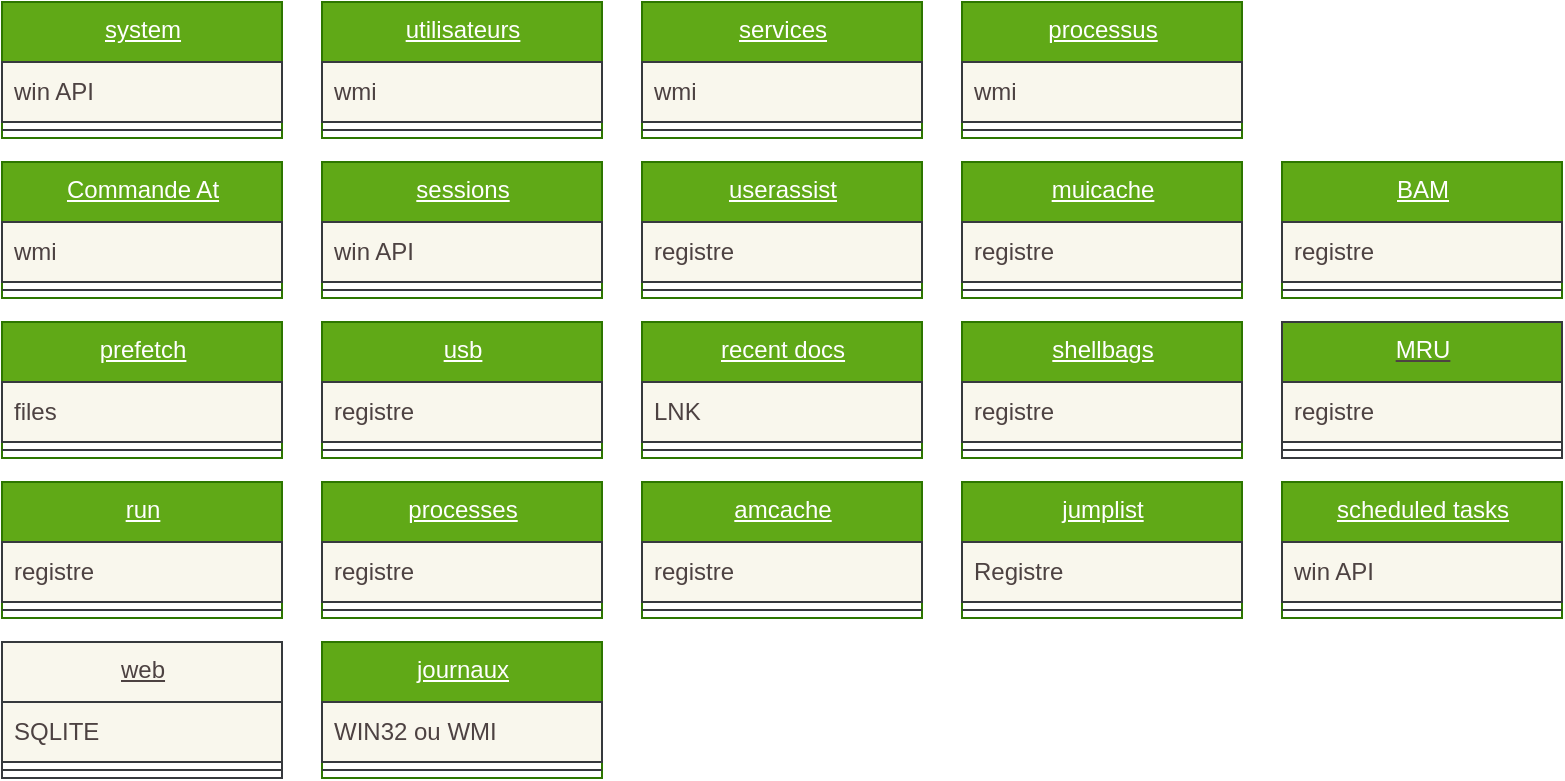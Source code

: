 <mxfile version="26.2.15">
  <diagram id="-09VJjOfxqkY6DcHBZag" name="Page-1">
    <mxGraphModel dx="940" dy="825" grid="1" gridSize="10" guides="1" tooltips="1" connect="1" arrows="1" fold="1" page="1" pageScale="1" pageWidth="827" pageHeight="1169" math="0" shadow="0">
      <root>
        <mxCell id="0" />
        <mxCell id="1" parent="0" />
        <mxCell id="2" value="system" style="swimlane;fontStyle=4;align=center;verticalAlign=top;childLayout=stackLayout;horizontal=1;startSize=30;horizontalStack=0;resizeParent=1;resizeParentMax=0;resizeLast=0;collapsible=0;marginBottom=0;html=1;fillColor=#60a917;strokeColor=#2D7600;fontColor=#ffffff;" parent="1" vertex="1">
          <mxGeometry x="20" y="30" width="140" height="68" as="geometry" />
        </mxCell>
        <mxCell id="3" value="win API" style="html=1;align=left;verticalAlign=middle;spacingLeft=4;spacingRight=4;rotatable=0;points=[[0,0.5],[1,0.5]];resizeWidth=1;fillColor=#f9f7ed;strokeColor=#36393d;fontColor=#4d4242;" parent="2" vertex="1">
          <mxGeometry y="30" width="140" height="30" as="geometry" />
        </mxCell>
        <mxCell id="4" value="" style="line;strokeWidth=1;align=left;verticalAlign=middle;spacingTop=-1;spacingLeft=3;spacingRight=3;rotatable=0;labelPosition=right;points=[];portConstraint=eastwest;fillColor=#f9f7ed;strokeColor=#36393d;fontColor=#4d4242;" parent="2" vertex="1">
          <mxGeometry y="60" width="140" height="8" as="geometry" />
        </mxCell>
        <mxCell id="11" value="utilisateurs" style="swimlane;fontStyle=4;align=center;verticalAlign=top;childLayout=stackLayout;horizontal=1;startSize=30;horizontalStack=0;resizeParent=1;resizeParentMax=0;resizeLast=0;collapsible=0;marginBottom=0;html=1;fillColor=#60a917;strokeColor=#2D7600;fontColor=#ffffff;" parent="1" vertex="1">
          <mxGeometry x="180" y="30" width="140" height="68" as="geometry" />
        </mxCell>
        <mxCell id="12" value="wmi" style="html=1;align=left;verticalAlign=middle;spacingLeft=4;spacingRight=4;rotatable=0;points=[[0,0.5],[1,0.5]];resizeWidth=1;fillColor=#f9f7ed;strokeColor=#36393d;fontColor=#4d4242;" parent="11" vertex="1">
          <mxGeometry y="30" width="140" height="30" as="geometry" />
        </mxCell>
        <mxCell id="13" value="" style="line;strokeWidth=1;align=left;verticalAlign=middle;spacingTop=-1;spacingLeft=3;spacingRight=3;rotatable=0;labelPosition=right;points=[];portConstraint=eastwest;fillColor=#f9f7ed;strokeColor=#36393d;fontColor=#4d4242;" parent="11" vertex="1">
          <mxGeometry y="60" width="140" height="8" as="geometry" />
        </mxCell>
        <mxCell id="17" value="usb" style="swimlane;fontStyle=4;align=center;verticalAlign=top;childLayout=stackLayout;horizontal=1;startSize=30;horizontalStack=0;resizeParent=1;resizeParentMax=0;resizeLast=0;collapsible=0;marginBottom=0;html=1;fillColor=#60a917;strokeColor=#2D7600;fontColor=#ffffff;" parent="1" vertex="1">
          <mxGeometry x="180" y="190" width="140" height="68" as="geometry" />
        </mxCell>
        <mxCell id="18" value="registre" style="html=1;align=left;verticalAlign=middle;spacingLeft=4;spacingRight=4;rotatable=0;points=[[0,0.5],[1,0.5]];resizeWidth=1;fillColor=#f9f7ed;strokeColor=#36393d;fontColor=#4d4242;" parent="17" vertex="1">
          <mxGeometry y="30" width="140" height="30" as="geometry" />
        </mxCell>
        <mxCell id="19" value="" style="line;strokeWidth=1;align=left;verticalAlign=middle;spacingTop=-1;spacingLeft=3;spacingRight=3;rotatable=0;labelPosition=right;points=[];portConstraint=eastwest;fillColor=#f9f7ed;strokeColor=#36393d;fontColor=#4d4242;" parent="17" vertex="1">
          <mxGeometry y="60" width="140" height="8" as="geometry" />
        </mxCell>
        <mxCell id="20" value="run" style="swimlane;fontStyle=4;align=center;verticalAlign=top;childLayout=stackLayout;horizontal=1;startSize=30;horizontalStack=0;resizeParent=1;resizeParentMax=0;resizeLast=0;collapsible=0;marginBottom=0;html=1;fillColor=#60a917;strokeColor=#2D7600;fontColor=#ffffff;" parent="1" vertex="1">
          <mxGeometry x="20" y="270" width="140" height="68" as="geometry" />
        </mxCell>
        <mxCell id="21" value="registre" style="html=1;align=left;verticalAlign=middle;spacingLeft=4;spacingRight=4;rotatable=0;points=[[0,0.5],[1,0.5]];resizeWidth=1;fillColor=#f9f7ed;strokeColor=#36393d;fontColor=#4d4242;" parent="20" vertex="1">
          <mxGeometry y="30" width="140" height="30" as="geometry" />
        </mxCell>
        <mxCell id="22" value="" style="line;strokeWidth=1;align=left;verticalAlign=middle;spacingTop=-1;spacingLeft=3;spacingRight=3;rotatable=0;labelPosition=right;points=[];portConstraint=eastwest;fillColor=#f9f7ed;strokeColor=#36393d;fontColor=#4d4242;" parent="20" vertex="1">
          <mxGeometry y="60" width="140" height="8" as="geometry" />
        </mxCell>
        <mxCell id="26" value="processes" style="swimlane;fontStyle=4;align=center;verticalAlign=top;childLayout=stackLayout;horizontal=1;startSize=30;horizontalStack=0;resizeParent=1;resizeParentMax=0;resizeLast=0;collapsible=0;marginBottom=0;html=1;fillColor=#60a917;strokeColor=#2D7600;fontColor=#ffffff;" parent="1" vertex="1">
          <mxGeometry x="180" y="270" width="140" height="68" as="geometry" />
        </mxCell>
        <mxCell id="27" value="registre" style="html=1;align=left;verticalAlign=middle;spacingLeft=4;spacingRight=4;rotatable=0;points=[[0,0.5],[1,0.5]];resizeWidth=1;fillColor=#f9f7ed;strokeColor=#36393d;fontColor=#4d4242;" parent="26" vertex="1">
          <mxGeometry y="30" width="140" height="30" as="geometry" />
        </mxCell>
        <mxCell id="28" value="" style="line;strokeWidth=1;align=left;verticalAlign=middle;spacingTop=-1;spacingLeft=3;spacingRight=3;rotatable=0;labelPosition=right;points=[];portConstraint=eastwest;fillColor=#f9f7ed;strokeColor=#36393d;fontColor=#4d4242;" parent="26" vertex="1">
          <mxGeometry y="60" width="140" height="8" as="geometry" />
        </mxCell>
        <mxCell id="29" value="userassist" style="swimlane;fontStyle=4;align=center;verticalAlign=top;childLayout=stackLayout;horizontal=1;startSize=30;horizontalStack=0;resizeParent=1;resizeParentMax=0;resizeLast=0;collapsible=0;marginBottom=0;html=1;fillColor=#60a917;strokeColor=#2D7600;fontColor=#ffffff;" parent="1" vertex="1">
          <mxGeometry x="340" y="110" width="140" height="68" as="geometry" />
        </mxCell>
        <mxCell id="30" value="registre" style="html=1;align=left;verticalAlign=middle;spacingLeft=4;spacingRight=4;rotatable=0;points=[[0,0.5],[1,0.5]];resizeWidth=1;fillColor=#f9f7ed;strokeColor=#36393d;fontColor=#4d4242;" parent="29" vertex="1">
          <mxGeometry y="30" width="140" height="30" as="geometry" />
        </mxCell>
        <mxCell id="31" value="" style="line;strokeWidth=1;align=left;verticalAlign=middle;spacingTop=-1;spacingLeft=3;spacingRight=3;rotatable=0;labelPosition=right;points=[];portConstraint=eastwest;fillColor=#f9f7ed;strokeColor=#36393d;fontColor=#4d4242;" parent="29" vertex="1">
          <mxGeometry y="60" width="140" height="8" as="geometry" />
        </mxCell>
        <mxCell id="32" value="muicache" style="swimlane;fontStyle=4;align=center;verticalAlign=top;childLayout=stackLayout;horizontal=1;startSize=30;horizontalStack=0;resizeParent=1;resizeParentMax=0;resizeLast=0;collapsible=0;marginBottom=0;html=1;fillColor=#60a917;strokeColor=#2D7600;fontColor=#ffffff;" parent="1" vertex="1">
          <mxGeometry x="500" y="110" width="140" height="68" as="geometry" />
        </mxCell>
        <mxCell id="33" value="registre" style="html=1;align=left;verticalAlign=middle;spacingLeft=4;spacingRight=4;rotatable=0;points=[[0,0.5],[1,0.5]];resizeWidth=1;fillColor=#f9f7ed;strokeColor=#36393d;fontColor=#4d4242;" parent="32" vertex="1">
          <mxGeometry y="30" width="140" height="30" as="geometry" />
        </mxCell>
        <mxCell id="34" value="" style="line;strokeWidth=1;align=left;verticalAlign=middle;spacingTop=-1;spacingLeft=3;spacingRight=3;rotatable=0;labelPosition=right;points=[];portConstraint=eastwest;fillColor=#f9f7ed;strokeColor=#36393d;fontColor=#4d4242;" parent="32" vertex="1">
          <mxGeometry y="60" width="140" height="8" as="geometry" />
        </mxCell>
        <mxCell id="35" value="amcache" style="swimlane;fontStyle=4;align=center;verticalAlign=top;childLayout=stackLayout;horizontal=1;startSize=30;horizontalStack=0;resizeParent=1;resizeParentMax=0;resizeLast=0;collapsible=0;marginBottom=0;html=1;fillColor=#60a917;strokeColor=#2D7600;fontColor=#ffffff;" parent="1" vertex="1">
          <mxGeometry x="340" y="270" width="140" height="68" as="geometry" />
        </mxCell>
        <mxCell id="36" value="registre" style="html=1;align=left;verticalAlign=middle;spacingLeft=4;spacingRight=4;rotatable=0;points=[[0,0.5],[1,0.5]];resizeWidth=1;fillColor=#f9f7ed;strokeColor=#36393d;fontColor=#4d4242;" parent="35" vertex="1">
          <mxGeometry y="30" width="140" height="30" as="geometry" />
        </mxCell>
        <mxCell id="37" value="" style="line;strokeWidth=1;align=left;verticalAlign=middle;spacingTop=-1;spacingLeft=3;spacingRight=3;rotatable=0;labelPosition=right;points=[];portConstraint=eastwest;fillColor=#f9f7ed;strokeColor=#36393d;fontColor=#4d4242;" parent="35" vertex="1">
          <mxGeometry y="60" width="140" height="8" as="geometry" />
        </mxCell>
        <mxCell id="41" value="BAM" style="swimlane;fontStyle=4;align=center;verticalAlign=top;childLayout=stackLayout;horizontal=1;startSize=30;horizontalStack=0;resizeParent=1;resizeParentMax=0;resizeLast=0;collapsible=0;marginBottom=0;html=1;fillColor=#60a917;strokeColor=#2D7600;fontColor=#ffffff;" parent="1" vertex="1">
          <mxGeometry x="660" y="110" width="140" height="68" as="geometry" />
        </mxCell>
        <mxCell id="42" value="registre" style="html=1;align=left;verticalAlign=middle;spacingLeft=4;spacingRight=4;rotatable=0;points=[[0,0.5],[1,0.5]];resizeWidth=1;fillColor=#f9f7ed;strokeColor=#36393d;fontColor=#4d4242;" parent="41" vertex="1">
          <mxGeometry y="30" width="140" height="30" as="geometry" />
        </mxCell>
        <mxCell id="43" value="" style="line;strokeWidth=1;align=left;verticalAlign=middle;spacingTop=-1;spacingLeft=3;spacingRight=3;rotatable=0;labelPosition=right;points=[];portConstraint=eastwest;fillColor=#f9f7ed;strokeColor=#36393d;fontColor=#4d4242;" parent="41" vertex="1">
          <mxGeometry y="60" width="140" height="8" as="geometry" />
        </mxCell>
        <mxCell id="51" value="shellbags" style="swimlane;fontStyle=4;align=center;verticalAlign=top;childLayout=stackLayout;horizontal=1;startSize=30;horizontalStack=0;resizeParent=1;resizeParentMax=0;resizeLast=0;collapsible=0;marginBottom=0;html=1;fillColor=#60A917;strokeColor=#2D7600;fontColor=#ffffff;" parent="1" vertex="1">
          <mxGeometry x="500" y="190" width="140" height="68" as="geometry" />
        </mxCell>
        <mxCell id="52" value="registre" style="html=1;align=left;verticalAlign=middle;spacingLeft=4;spacingRight=4;rotatable=0;points=[[0,0.5],[1,0.5]];resizeWidth=1;fillColor=#f9f7ed;strokeColor=#36393d;fontColor=#4d4242;" parent="51" vertex="1">
          <mxGeometry y="30" width="140" height="30" as="geometry" />
        </mxCell>
        <mxCell id="53" value="" style="line;strokeWidth=1;align=left;verticalAlign=middle;spacingTop=-1;spacingLeft=3;spacingRight=3;rotatable=0;labelPosition=right;points=[];portConstraint=eastwest;fillColor=#f9f7ed;strokeColor=#36393d;fontColor=#4d4242;" parent="51" vertex="1">
          <mxGeometry y="60" width="140" height="8" as="geometry" />
        </mxCell>
        <mxCell id="54" value="recent docs" style="swimlane;fontStyle=4;align=center;verticalAlign=top;childLayout=stackLayout;horizontal=1;startSize=30;horizontalStack=0;resizeParent=1;resizeParentMax=0;resizeLast=0;collapsible=0;marginBottom=0;html=1;fillColor=#60a917;strokeColor=#2D7600;fontColor=#ffffff;" parent="1" vertex="1">
          <mxGeometry x="340" y="190" width="140" height="68" as="geometry" />
        </mxCell>
        <mxCell id="55" value="LNK" style="html=1;align=left;verticalAlign=middle;spacingLeft=4;spacingRight=4;rotatable=0;points=[[0,0.5],[1,0.5]];resizeWidth=1;fillColor=#f9f7ed;strokeColor=#36393d;fontColor=#4d4242;" parent="54" vertex="1">
          <mxGeometry y="30" width="140" height="30" as="geometry" />
        </mxCell>
        <mxCell id="56" value="" style="line;strokeWidth=1;align=left;verticalAlign=middle;spacingTop=-1;spacingLeft=3;spacingRight=3;rotatable=0;labelPosition=right;points=[];portConstraint=eastwest;fillColor=#f9f7ed;strokeColor=#36393d;fontColor=#4d4242;" parent="54" vertex="1">
          <mxGeometry y="60" width="140" height="8" as="geometry" />
        </mxCell>
        <mxCell id="61" value="&lt;font color=&quot;#ffffff&quot;&gt;MRU&lt;/font&gt;" style="swimlane;fontStyle=4;align=center;verticalAlign=top;childLayout=stackLayout;horizontal=1;startSize=30;horizontalStack=0;resizeParent=1;resizeParentMax=0;resizeLast=0;collapsible=0;marginBottom=0;html=1;fillColor=#60A917;strokeColor=#36393d;fontColor=#4d4242;" parent="1" vertex="1">
          <mxGeometry x="660" y="190" width="140" height="68" as="geometry" />
        </mxCell>
        <mxCell id="62" value="registre" style="html=1;align=left;verticalAlign=middle;spacingLeft=4;spacingRight=4;rotatable=0;points=[[0,0.5],[1,0.5]];resizeWidth=1;fillColor=#f9f7ed;strokeColor=#36393d;fontColor=#4d4242;" parent="61" vertex="1">
          <mxGeometry y="30" width="140" height="30" as="geometry" />
        </mxCell>
        <mxCell id="63" value="" style="line;strokeWidth=1;align=left;verticalAlign=middle;spacingTop=-1;spacingLeft=3;spacingRight=3;rotatable=0;labelPosition=right;points=[];portConstraint=eastwest;fillColor=#f9f7ed;strokeColor=#36393d;fontColor=#4d4242;" parent="61" vertex="1">
          <mxGeometry y="60" width="140" height="8" as="geometry" />
        </mxCell>
        <mxCell id="67" value="scheduled tasks" style="swimlane;fontStyle=4;align=center;verticalAlign=top;childLayout=stackLayout;horizontal=1;startSize=30;horizontalStack=0;resizeParent=1;resizeParentMax=0;resizeLast=0;collapsible=0;marginBottom=0;html=1;fillColor=#60a917;strokeColor=#2D7600;fontColor=#ffffff;" parent="1" vertex="1">
          <mxGeometry x="660" y="270" width="140" height="68" as="geometry" />
        </mxCell>
        <mxCell id="68" value="win API" style="html=1;align=left;verticalAlign=middle;spacingLeft=4;spacingRight=4;rotatable=0;points=[[0,0.5],[1,0.5]];resizeWidth=1;fillColor=#f9f7ed;strokeColor=#36393d;fontColor=#4d4242;" parent="67" vertex="1">
          <mxGeometry y="30" width="140" height="30" as="geometry" />
        </mxCell>
        <mxCell id="69" value="" style="line;strokeWidth=1;align=left;verticalAlign=middle;spacingTop=-1;spacingLeft=3;spacingRight=3;rotatable=0;labelPosition=right;points=[];portConstraint=eastwest;fillColor=#f9f7ed;strokeColor=#36393d;fontColor=#4d4242;" parent="67" vertex="1">
          <mxGeometry y="60" width="140" height="8" as="geometry" />
        </mxCell>
        <mxCell id="70" value="web" style="swimlane;fontStyle=4;align=center;verticalAlign=top;childLayout=stackLayout;horizontal=1;startSize=30;horizontalStack=0;resizeParent=1;resizeParentMax=0;resizeLast=0;collapsible=0;marginBottom=0;html=1;fillColor=#f9f7ed;strokeColor=#36393d;fontColor=#4d4242;" parent="1" vertex="1">
          <mxGeometry x="20" y="350" width="140" height="68" as="geometry" />
        </mxCell>
        <mxCell id="71" value="SQLITE" style="html=1;align=left;verticalAlign=middle;spacingLeft=4;spacingRight=4;rotatable=0;points=[[0,0.5],[1,0.5]];resizeWidth=1;fillColor=#f9f7ed;strokeColor=#36393d;fontColor=#4d4242;" parent="70" vertex="1">
          <mxGeometry y="30" width="140" height="30" as="geometry" />
        </mxCell>
        <mxCell id="72" value="" style="line;strokeWidth=1;align=left;verticalAlign=middle;spacingTop=-1;spacingLeft=3;spacingRight=3;rotatable=0;labelPosition=right;points=[];portConstraint=eastwest;fillColor=#f9f7ed;strokeColor=#36393d;fontColor=#4d4242;" parent="70" vertex="1">
          <mxGeometry y="60" width="140" height="8" as="geometry" />
        </mxCell>
        <mxCell id="73" value="services" style="swimlane;fontStyle=4;align=center;verticalAlign=top;childLayout=stackLayout;horizontal=1;startSize=30;horizontalStack=0;resizeParent=1;resizeParentMax=0;resizeLast=0;collapsible=0;marginBottom=0;html=1;fillColor=#60a917;strokeColor=#2D7600;fontColor=#ffffff;" parent="1" vertex="1">
          <mxGeometry x="340" y="30" width="140" height="68" as="geometry" />
        </mxCell>
        <mxCell id="74" value="wmi" style="html=1;align=left;verticalAlign=middle;spacingLeft=4;spacingRight=4;rotatable=0;points=[[0,0.5],[1,0.5]];resizeWidth=1;fillColor=#f9f7ed;strokeColor=#36393d;fontColor=#4d4242;" parent="73" vertex="1">
          <mxGeometry y="30" width="140" height="30" as="geometry" />
        </mxCell>
        <mxCell id="75" value="" style="line;strokeWidth=1;align=left;verticalAlign=middle;spacingTop=-1;spacingLeft=3;spacingRight=3;rotatable=0;labelPosition=right;points=[];portConstraint=eastwest;fillColor=#f9f7ed;strokeColor=#36393d;fontColor=#4d4242;" parent="73" vertex="1">
          <mxGeometry y="60" width="140" height="8" as="geometry" />
        </mxCell>
        <mxCell id="83" value="prefetch" style="swimlane;fontStyle=4;align=center;verticalAlign=top;childLayout=stackLayout;horizontal=1;startSize=30;horizontalStack=0;resizeParent=1;resizeParentMax=0;resizeLast=0;collapsible=0;marginBottom=0;html=1;fillColor=#60a917;strokeColor=#2D7600;fontColor=#ffffff;" parent="1" vertex="1">
          <mxGeometry x="20" y="190" width="140" height="68" as="geometry" />
        </mxCell>
        <mxCell id="84" value="files" style="html=1;align=left;verticalAlign=middle;spacingLeft=4;spacingRight=4;rotatable=0;points=[[0,0.5],[1,0.5]];resizeWidth=1;fillColor=#f9f7ed;strokeColor=#36393d;fontColor=#4d4242;" parent="83" vertex="1">
          <mxGeometry y="30" width="140" height="30" as="geometry" />
        </mxCell>
        <mxCell id="85" value="" style="line;strokeWidth=1;align=left;verticalAlign=middle;spacingTop=-1;spacingLeft=3;spacingRight=3;rotatable=0;labelPosition=right;points=[];portConstraint=eastwest;fillColor=#f9f7ed;strokeColor=#36393d;fontColor=#4d4242;" parent="83" vertex="1">
          <mxGeometry y="60" width="140" height="8" as="geometry" />
        </mxCell>
        <mxCell id="87" value="processus" style="swimlane;fontStyle=4;align=center;verticalAlign=top;childLayout=stackLayout;horizontal=1;startSize=30;horizontalStack=0;resizeParent=1;resizeParentMax=0;resizeLast=0;collapsible=0;marginBottom=0;html=1;fillColor=#60a917;strokeColor=#2D7600;fontColor=#ffffff;" parent="1" vertex="1">
          <mxGeometry x="500" y="30" width="140" height="68" as="geometry" />
        </mxCell>
        <mxCell id="88" value="wmi" style="html=1;align=left;verticalAlign=middle;spacingLeft=4;spacingRight=4;rotatable=0;points=[[0,0.5],[1,0.5]];resizeWidth=1;fillColor=#f9f7ed;strokeColor=#36393d;fontColor=#4d4242;" parent="87" vertex="1">
          <mxGeometry y="30" width="140" height="30" as="geometry" />
        </mxCell>
        <mxCell id="89" value="" style="line;strokeWidth=1;align=left;verticalAlign=middle;spacingTop=-1;spacingLeft=3;spacingRight=3;rotatable=0;labelPosition=right;points=[];portConstraint=eastwest;fillColor=#f9f7ed;strokeColor=#36393d;fontColor=#4d4242;" parent="87" vertex="1">
          <mxGeometry y="60" width="140" height="8" as="geometry" />
        </mxCell>
        <mxCell id="93" value="Commande At" style="swimlane;fontStyle=4;align=center;verticalAlign=top;childLayout=stackLayout;horizontal=1;startSize=30;horizontalStack=0;resizeParent=1;resizeParentMax=0;resizeLast=0;collapsible=0;marginBottom=0;html=1;fillColor=#60a917;strokeColor=#2D7600;fontColor=#ffffff;" parent="1" vertex="1">
          <mxGeometry x="20" y="110" width="140" height="68" as="geometry" />
        </mxCell>
        <mxCell id="94" value="wmi" style="html=1;align=left;verticalAlign=middle;spacingLeft=4;spacingRight=4;rotatable=0;points=[[0,0.5],[1,0.5]];resizeWidth=1;fillColor=#f9f7ed;strokeColor=#36393d;fontColor=#4d4242;" parent="93" vertex="1">
          <mxGeometry y="30" width="140" height="30" as="geometry" />
        </mxCell>
        <mxCell id="95" value="" style="line;strokeWidth=1;align=left;verticalAlign=middle;spacingTop=-1;spacingLeft=3;spacingRight=3;rotatable=0;labelPosition=right;points=[];portConstraint=eastwest;fillColor=#f9f7ed;strokeColor=#36393d;fontColor=#4d4242;" parent="93" vertex="1">
          <mxGeometry y="60" width="140" height="8" as="geometry" />
        </mxCell>
        <mxCell id="96" value="sessions" style="swimlane;fontStyle=4;align=center;verticalAlign=top;childLayout=stackLayout;horizontal=1;startSize=30;horizontalStack=0;resizeParent=1;resizeParentMax=0;resizeLast=0;collapsible=0;marginBottom=0;html=1;fillColor=#60a917;strokeColor=#2D7600;fontColor=#ffffff;" parent="1" vertex="1">
          <mxGeometry x="180" y="110" width="140" height="68" as="geometry" />
        </mxCell>
        <mxCell id="97" value="win API" style="html=1;align=left;verticalAlign=middle;spacingLeft=4;spacingRight=4;rotatable=0;points=[[0,0.5],[1,0.5]];resizeWidth=1;fillColor=#f9f7ed;strokeColor=#36393d;fontColor=#4d4242;" parent="96" vertex="1">
          <mxGeometry y="30" width="140" height="30" as="geometry" />
        </mxCell>
        <mxCell id="98" value="" style="line;strokeWidth=1;align=left;verticalAlign=middle;spacingTop=-1;spacingLeft=3;spacingRight=3;rotatable=0;labelPosition=right;points=[];portConstraint=eastwest;fillColor=#f9f7ed;strokeColor=#36393d;fontColor=#4d4242;" parent="96" vertex="1">
          <mxGeometry y="60" width="140" height="8" as="geometry" />
        </mxCell>
        <mxCell id="99" value="jumplist" style="swimlane;fontStyle=4;align=center;verticalAlign=top;childLayout=stackLayout;horizontal=1;startSize=30;horizontalStack=0;resizeParent=1;resizeParentMax=0;resizeLast=0;collapsible=0;marginBottom=0;html=1;fillColor=#60a917;strokeColor=#2D7600;fontColor=#ffffff;" parent="1" vertex="1">
          <mxGeometry x="500" y="270" width="140" height="68" as="geometry" />
        </mxCell>
        <mxCell id="100" value="Registre" style="html=1;align=left;verticalAlign=middle;spacingLeft=4;spacingRight=4;rotatable=0;points=[[0,0.5],[1,0.5]];resizeWidth=1;fillColor=#f9f7ed;strokeColor=#36393d;fontColor=#4d4242;" parent="99" vertex="1">
          <mxGeometry y="30" width="140" height="30" as="geometry" />
        </mxCell>
        <mxCell id="101" value="" style="line;strokeWidth=1;align=left;verticalAlign=middle;spacingTop=-1;spacingLeft=3;spacingRight=3;rotatable=0;labelPosition=right;points=[];portConstraint=eastwest;fillColor=#f9f7ed;strokeColor=#36393d;fontColor=#4d4242;" parent="99" vertex="1">
          <mxGeometry y="60" width="140" height="8" as="geometry" />
        </mxCell>
        <mxCell id="o7SyjL9zoAy_ws3tGPt0-101" value="journaux" style="swimlane;fontStyle=4;align=center;verticalAlign=top;childLayout=stackLayout;horizontal=1;startSize=30;horizontalStack=0;resizeParent=1;resizeParentMax=0;resizeLast=0;collapsible=0;marginBottom=0;html=1;fillColor=#60a917;strokeColor=#2D7600;fontColor=#ffffff;" parent="1" vertex="1">
          <mxGeometry x="180" y="350" width="140" height="68" as="geometry" />
        </mxCell>
        <mxCell id="o7SyjL9zoAy_ws3tGPt0-102" value="WIN32 ou WMI" style="html=1;align=left;verticalAlign=middle;spacingLeft=4;spacingRight=4;rotatable=0;points=[[0,0.5],[1,0.5]];resizeWidth=1;fillColor=#f9f7ed;strokeColor=#36393d;fontColor=#4d4242;" parent="o7SyjL9zoAy_ws3tGPt0-101" vertex="1">
          <mxGeometry y="30" width="140" height="30" as="geometry" />
        </mxCell>
        <mxCell id="o7SyjL9zoAy_ws3tGPt0-103" value="" style="line;strokeWidth=1;align=left;verticalAlign=middle;spacingTop=-1;spacingLeft=3;spacingRight=3;rotatable=0;labelPosition=right;points=[];portConstraint=eastwest;fillColor=#f9f7ed;strokeColor=#36393d;fontColor=#4d4242;" parent="o7SyjL9zoAy_ws3tGPt0-101" vertex="1">
          <mxGeometry y="60" width="140" height="8" as="geometry" />
        </mxCell>
      </root>
    </mxGraphModel>
  </diagram>
</mxfile>
